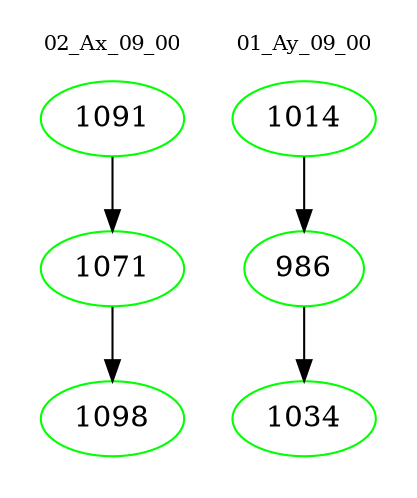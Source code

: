 digraph{
subgraph cluster_0 {
color = white
label = "02_Ax_09_00";
fontsize=10;
T0_1091 [label="1091", color="green"]
T0_1091 -> T0_1071 [color="black"]
T0_1071 [label="1071", color="green"]
T0_1071 -> T0_1098 [color="black"]
T0_1098 [label="1098", color="green"]
}
subgraph cluster_1 {
color = white
label = "01_Ay_09_00";
fontsize=10;
T1_1014 [label="1014", color="green"]
T1_1014 -> T1_986 [color="black"]
T1_986 [label="986", color="green"]
T1_986 -> T1_1034 [color="black"]
T1_1034 [label="1034", color="green"]
}
}
